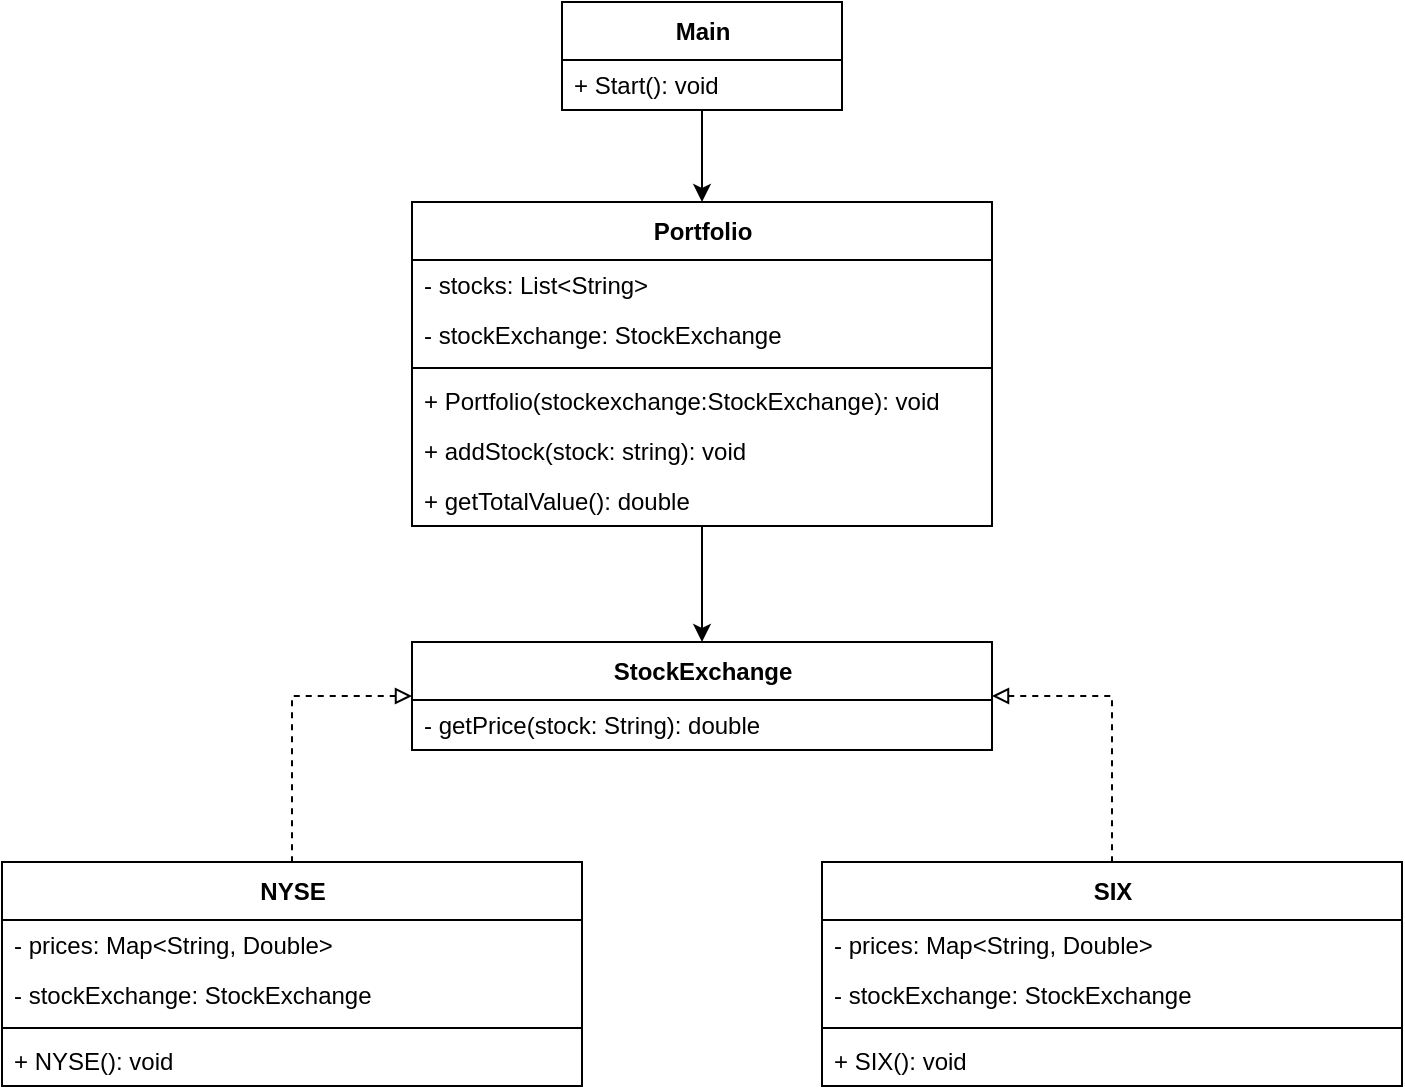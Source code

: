 <mxfile version="20.8.5" type="device"><diagram id="0l71BYV_Hvv9pAEWNoJl" name="Seite-1"><mxGraphModel dx="1050" dy="549" grid="1" gridSize="10" guides="1" tooltips="1" connect="1" arrows="1" fold="1" page="1" pageScale="1" pageWidth="827" pageHeight="1169" math="0" shadow="0"><root><mxCell id="0"/><mxCell id="1" parent="0"/><mxCell id="Mxobt-aOF4DvGi4mWTTR-1" style="edgeStyle=orthogonalEdgeStyle;rounded=0;orthogonalLoop=1;jettySize=auto;html=1;exitX=0.5;exitY=1;exitDx=0;exitDy=0;entryX=0.5;entryY=0;entryDx=0;entryDy=0;" edge="1" parent="1" source="Zeo-0Vupw0p1xHSbfreC-17" target="Zeo-0Vupw0p1xHSbfreC-43"><mxGeometry relative="1" as="geometry"/></mxCell><mxCell id="Zeo-0Vupw0p1xHSbfreC-17" value="Portfolio" style="swimlane;fontStyle=1;align=center;verticalAlign=middle;childLayout=stackLayout;horizontal=1;startSize=29;horizontalStack=0;resizeParent=1;resizeParentMax=0;resizeLast=0;collapsible=0;marginBottom=0;html=1;" parent="1" vertex="1"><mxGeometry x="280" y="160" width="290" height="162" as="geometry"/></mxCell><mxCell id="Zeo-0Vupw0p1xHSbfreC-18" value="- stocks: List&amp;lt;String&amp;gt;" style="text;html=1;strokeColor=none;fillColor=none;align=left;verticalAlign=middle;spacingLeft=4;spacingRight=4;overflow=hidden;rotatable=0;points=[[0,0.5],[1,0.5]];portConstraint=eastwest;" parent="Zeo-0Vupw0p1xHSbfreC-17" vertex="1"><mxGeometry y="29" width="290" height="25" as="geometry"/></mxCell><mxCell id="Zeo-0Vupw0p1xHSbfreC-19" value="-&amp;nbsp;stockExchange: StockExchange" style="text;html=1;strokeColor=none;fillColor=none;align=left;verticalAlign=middle;spacingLeft=4;spacingRight=4;overflow=hidden;rotatable=0;points=[[0,0.5],[1,0.5]];portConstraint=eastwest;" parent="Zeo-0Vupw0p1xHSbfreC-17" vertex="1"><mxGeometry y="54" width="290" height="25" as="geometry"/></mxCell><mxCell id="Zeo-0Vupw0p1xHSbfreC-21" value="" style="line;strokeWidth=1;fillColor=none;align=left;verticalAlign=middle;spacingTop=-1;spacingLeft=3;spacingRight=3;rotatable=0;labelPosition=right;points=[];portConstraint=eastwest;labelBorderColor=default;" parent="Zeo-0Vupw0p1xHSbfreC-17" vertex="1"><mxGeometry y="79" width="290" height="8" as="geometry"/></mxCell><mxCell id="Zeo-0Vupw0p1xHSbfreC-22" value="+ Portfolio(stockexchange:StockExchange): void" style="text;html=1;strokeColor=none;fillColor=none;align=left;verticalAlign=middle;spacingLeft=4;spacingRight=4;overflow=hidden;rotatable=0;points=[[0,0.5],[1,0.5]];portConstraint=eastwest;" parent="Zeo-0Vupw0p1xHSbfreC-17" vertex="1"><mxGeometry y="87" width="290" height="25" as="geometry"/></mxCell><mxCell id="Zeo-0Vupw0p1xHSbfreC-23" value="+ addStock(stock: string): void" style="text;html=1;strokeColor=none;fillColor=none;align=left;verticalAlign=middle;spacingLeft=4;spacingRight=4;overflow=hidden;rotatable=0;points=[[0,0.5],[1,0.5]];portConstraint=eastwest;" parent="Zeo-0Vupw0p1xHSbfreC-17" vertex="1"><mxGeometry y="112" width="290" height="25" as="geometry"/></mxCell><mxCell id="Zeo-0Vupw0p1xHSbfreC-26" value="+ getTotalValue(): double" style="text;html=1;strokeColor=none;fillColor=none;align=left;verticalAlign=middle;spacingLeft=4;spacingRight=4;overflow=hidden;rotatable=0;points=[[0,0.5],[1,0.5]];portConstraint=eastwest;" parent="Zeo-0Vupw0p1xHSbfreC-17" vertex="1"><mxGeometry y="137" width="290" height="25" as="geometry"/></mxCell><mxCell id="Zeo-0Vupw0p1xHSbfreC-59" style="edgeStyle=orthogonalEdgeStyle;rounded=0;orthogonalLoop=1;jettySize=auto;html=1;exitX=0.5;exitY=1;exitDx=0;exitDy=0;entryX=0.5;entryY=0;entryDx=0;entryDy=0;" parent="1" source="Zeo-0Vupw0p1xHSbfreC-27" target="Zeo-0Vupw0p1xHSbfreC-17" edge="1"><mxGeometry relative="1" as="geometry"/></mxCell><mxCell id="Zeo-0Vupw0p1xHSbfreC-27" value="Main" style="swimlane;fontStyle=1;align=center;verticalAlign=middle;childLayout=stackLayout;horizontal=1;startSize=29;horizontalStack=0;resizeParent=1;resizeParentMax=0;resizeLast=0;collapsible=0;marginBottom=0;html=1;labelBorderColor=none;" parent="1" vertex="1"><mxGeometry x="355" y="60" width="140" height="54" as="geometry"/></mxCell><mxCell id="Zeo-0Vupw0p1xHSbfreC-28" value="+ Start(): void" style="text;html=1;strokeColor=none;fillColor=none;align=left;verticalAlign=middle;spacingLeft=4;spacingRight=4;overflow=hidden;rotatable=0;points=[[0,0.5],[1,0.5]];portConstraint=eastwest;labelBorderColor=none;" parent="Zeo-0Vupw0p1xHSbfreC-27" vertex="1"><mxGeometry y="29" width="140" height="25" as="geometry"/></mxCell><mxCell id="Zeo-0Vupw0p1xHSbfreC-30" value="SIX" style="swimlane;fontStyle=1;align=center;verticalAlign=middle;childLayout=stackLayout;horizontal=1;startSize=29;horizontalStack=0;resizeParent=1;resizeParentMax=0;resizeLast=0;collapsible=0;marginBottom=0;html=1;" parent="1" vertex="1"><mxGeometry x="485" y="490" width="290" height="112" as="geometry"/></mxCell><mxCell id="Zeo-0Vupw0p1xHSbfreC-31" value="- prices:&amp;nbsp;Map&amp;lt;String, Double&amp;gt;" style="text;html=1;strokeColor=none;fillColor=none;align=left;verticalAlign=middle;spacingLeft=4;spacingRight=4;overflow=hidden;rotatable=0;points=[[0,0.5],[1,0.5]];portConstraint=eastwest;" parent="Zeo-0Vupw0p1xHSbfreC-30" vertex="1"><mxGeometry y="29" width="290" height="25" as="geometry"/></mxCell><mxCell id="Zeo-0Vupw0p1xHSbfreC-32" value="-&amp;nbsp;stockExchange: StockExchange" style="text;html=1;strokeColor=none;fillColor=none;align=left;verticalAlign=middle;spacingLeft=4;spacingRight=4;overflow=hidden;rotatable=0;points=[[0,0.5],[1,0.5]];portConstraint=eastwest;" parent="Zeo-0Vupw0p1xHSbfreC-30" vertex="1"><mxGeometry y="54" width="290" height="25" as="geometry"/></mxCell><mxCell id="Zeo-0Vupw0p1xHSbfreC-34" value="" style="line;strokeWidth=1;fillColor=none;align=left;verticalAlign=middle;spacingTop=-1;spacingLeft=3;spacingRight=3;rotatable=0;labelPosition=right;points=[];portConstraint=eastwest;labelBorderColor=default;" parent="Zeo-0Vupw0p1xHSbfreC-30" vertex="1"><mxGeometry y="79" width="290" height="8" as="geometry"/></mxCell><mxCell id="Zeo-0Vupw0p1xHSbfreC-35" value="+ SIX(): void" style="text;html=1;strokeColor=none;fillColor=none;align=left;verticalAlign=middle;spacingLeft=4;spacingRight=4;overflow=hidden;rotatable=0;points=[[0,0.5],[1,0.5]];portConstraint=eastwest;" parent="Zeo-0Vupw0p1xHSbfreC-30" vertex="1"><mxGeometry y="87" width="290" height="25" as="geometry"/></mxCell><mxCell id="Zeo-0Vupw0p1xHSbfreC-38" value="NYSE" style="swimlane;fontStyle=1;align=center;verticalAlign=middle;childLayout=stackLayout;horizontal=1;startSize=29;horizontalStack=0;resizeParent=1;resizeParentMax=0;resizeLast=0;collapsible=0;marginBottom=0;html=1;" parent="1" vertex="1"><mxGeometry x="75" y="490" width="290" height="112" as="geometry"/></mxCell><mxCell id="Zeo-0Vupw0p1xHSbfreC-39" value="- prices:&amp;nbsp;Map&amp;lt;String, Double&amp;gt;" style="text;html=1;strokeColor=none;fillColor=none;align=left;verticalAlign=middle;spacingLeft=4;spacingRight=4;overflow=hidden;rotatable=0;points=[[0,0.5],[1,0.5]];portConstraint=eastwest;" parent="Zeo-0Vupw0p1xHSbfreC-38" vertex="1"><mxGeometry y="29" width="290" height="25" as="geometry"/></mxCell><mxCell id="Zeo-0Vupw0p1xHSbfreC-40" value="-&amp;nbsp;stockExchange: StockExchange" style="text;html=1;strokeColor=none;fillColor=none;align=left;verticalAlign=middle;spacingLeft=4;spacingRight=4;overflow=hidden;rotatable=0;points=[[0,0.5],[1,0.5]];portConstraint=eastwest;" parent="Zeo-0Vupw0p1xHSbfreC-38" vertex="1"><mxGeometry y="54" width="290" height="25" as="geometry"/></mxCell><mxCell id="Zeo-0Vupw0p1xHSbfreC-41" value="" style="line;strokeWidth=1;fillColor=none;align=left;verticalAlign=middle;spacingTop=-1;spacingLeft=3;spacingRight=3;rotatable=0;labelPosition=right;points=[];portConstraint=eastwest;labelBorderColor=default;" parent="Zeo-0Vupw0p1xHSbfreC-38" vertex="1"><mxGeometry y="79" width="290" height="8" as="geometry"/></mxCell><mxCell id="Zeo-0Vupw0p1xHSbfreC-42" value="+ NYSE(): void" style="text;html=1;strokeColor=none;fillColor=none;align=left;verticalAlign=middle;spacingLeft=4;spacingRight=4;overflow=hidden;rotatable=0;points=[[0,0.5],[1,0.5]];portConstraint=eastwest;" parent="Zeo-0Vupw0p1xHSbfreC-38" vertex="1"><mxGeometry y="87" width="290" height="25" as="geometry"/></mxCell><mxCell id="Mxobt-aOF4DvGi4mWTTR-7" style="edgeStyle=orthogonalEdgeStyle;rounded=0;orthogonalLoop=1;jettySize=auto;html=1;exitX=1;exitY=0.5;exitDx=0;exitDy=0;entryX=0.5;entryY=0;entryDx=0;entryDy=0;dashed=1;endArrow=none;endFill=0;startArrow=block;startFill=0;" edge="1" parent="1" source="Zeo-0Vupw0p1xHSbfreC-43" target="Zeo-0Vupw0p1xHSbfreC-30"><mxGeometry relative="1" as="geometry"/></mxCell><mxCell id="Mxobt-aOF4DvGi4mWTTR-8" style="edgeStyle=orthogonalEdgeStyle;rounded=0;orthogonalLoop=1;jettySize=auto;html=1;exitX=0;exitY=0.5;exitDx=0;exitDy=0;entryX=0.5;entryY=0;entryDx=0;entryDy=0;dashed=1;endArrow=none;endFill=0;startArrow=block;startFill=0;" edge="1" parent="1" source="Zeo-0Vupw0p1xHSbfreC-43" target="Zeo-0Vupw0p1xHSbfreC-38"><mxGeometry relative="1" as="geometry"/></mxCell><mxCell id="Zeo-0Vupw0p1xHSbfreC-43" value="StockExchange" style="swimlane;fontStyle=1;align=center;verticalAlign=middle;childLayout=stackLayout;horizontal=1;startSize=29;horizontalStack=0;resizeParent=1;resizeParentMax=0;resizeLast=0;collapsible=0;marginBottom=0;html=1;" parent="1" vertex="1"><mxGeometry x="280" y="380" width="290" height="54" as="geometry"/></mxCell><mxCell id="Zeo-0Vupw0p1xHSbfreC-44" value="- getPrice(stock: String): double" style="text;html=1;strokeColor=none;fillColor=none;align=left;verticalAlign=middle;spacingLeft=4;spacingRight=4;overflow=hidden;rotatable=0;points=[[0,0.5],[1,0.5]];portConstraint=eastwest;" parent="Zeo-0Vupw0p1xHSbfreC-43" vertex="1"><mxGeometry y="29" width="290" height="25" as="geometry"/></mxCell></root></mxGraphModel></diagram></mxfile>